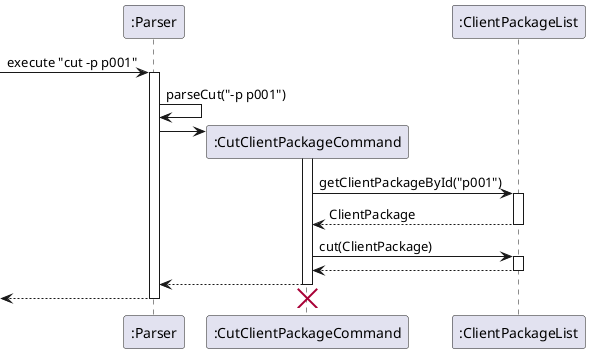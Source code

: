 @startuml

participant ":Parser" as Parser
participant ":CutClientPackageCommand" as CCC
participant ":ClientPackageList" as ClientPackageList


-> Parser: execute "cut -p p001"
activate Parser
Parser -> Parser : parseCut("-p p001")

create CCC
Parser -> CCC
activate CCC

CCC -> ClientPackageList : getClientPackageById("p001")
activate ClientPackageList
ClientPackageList --> CCC : ClientPackage
deactivate ClientPackageList

CCC -> ClientPackageList: cut(ClientPackage)
activate ClientPackageList
ClientPackageList --> CCC
deactivate ClientPackageList


CCC --> Parser
deactivate CCC
<-- Parser
deactivate Parser
destroy CCC
@enduml